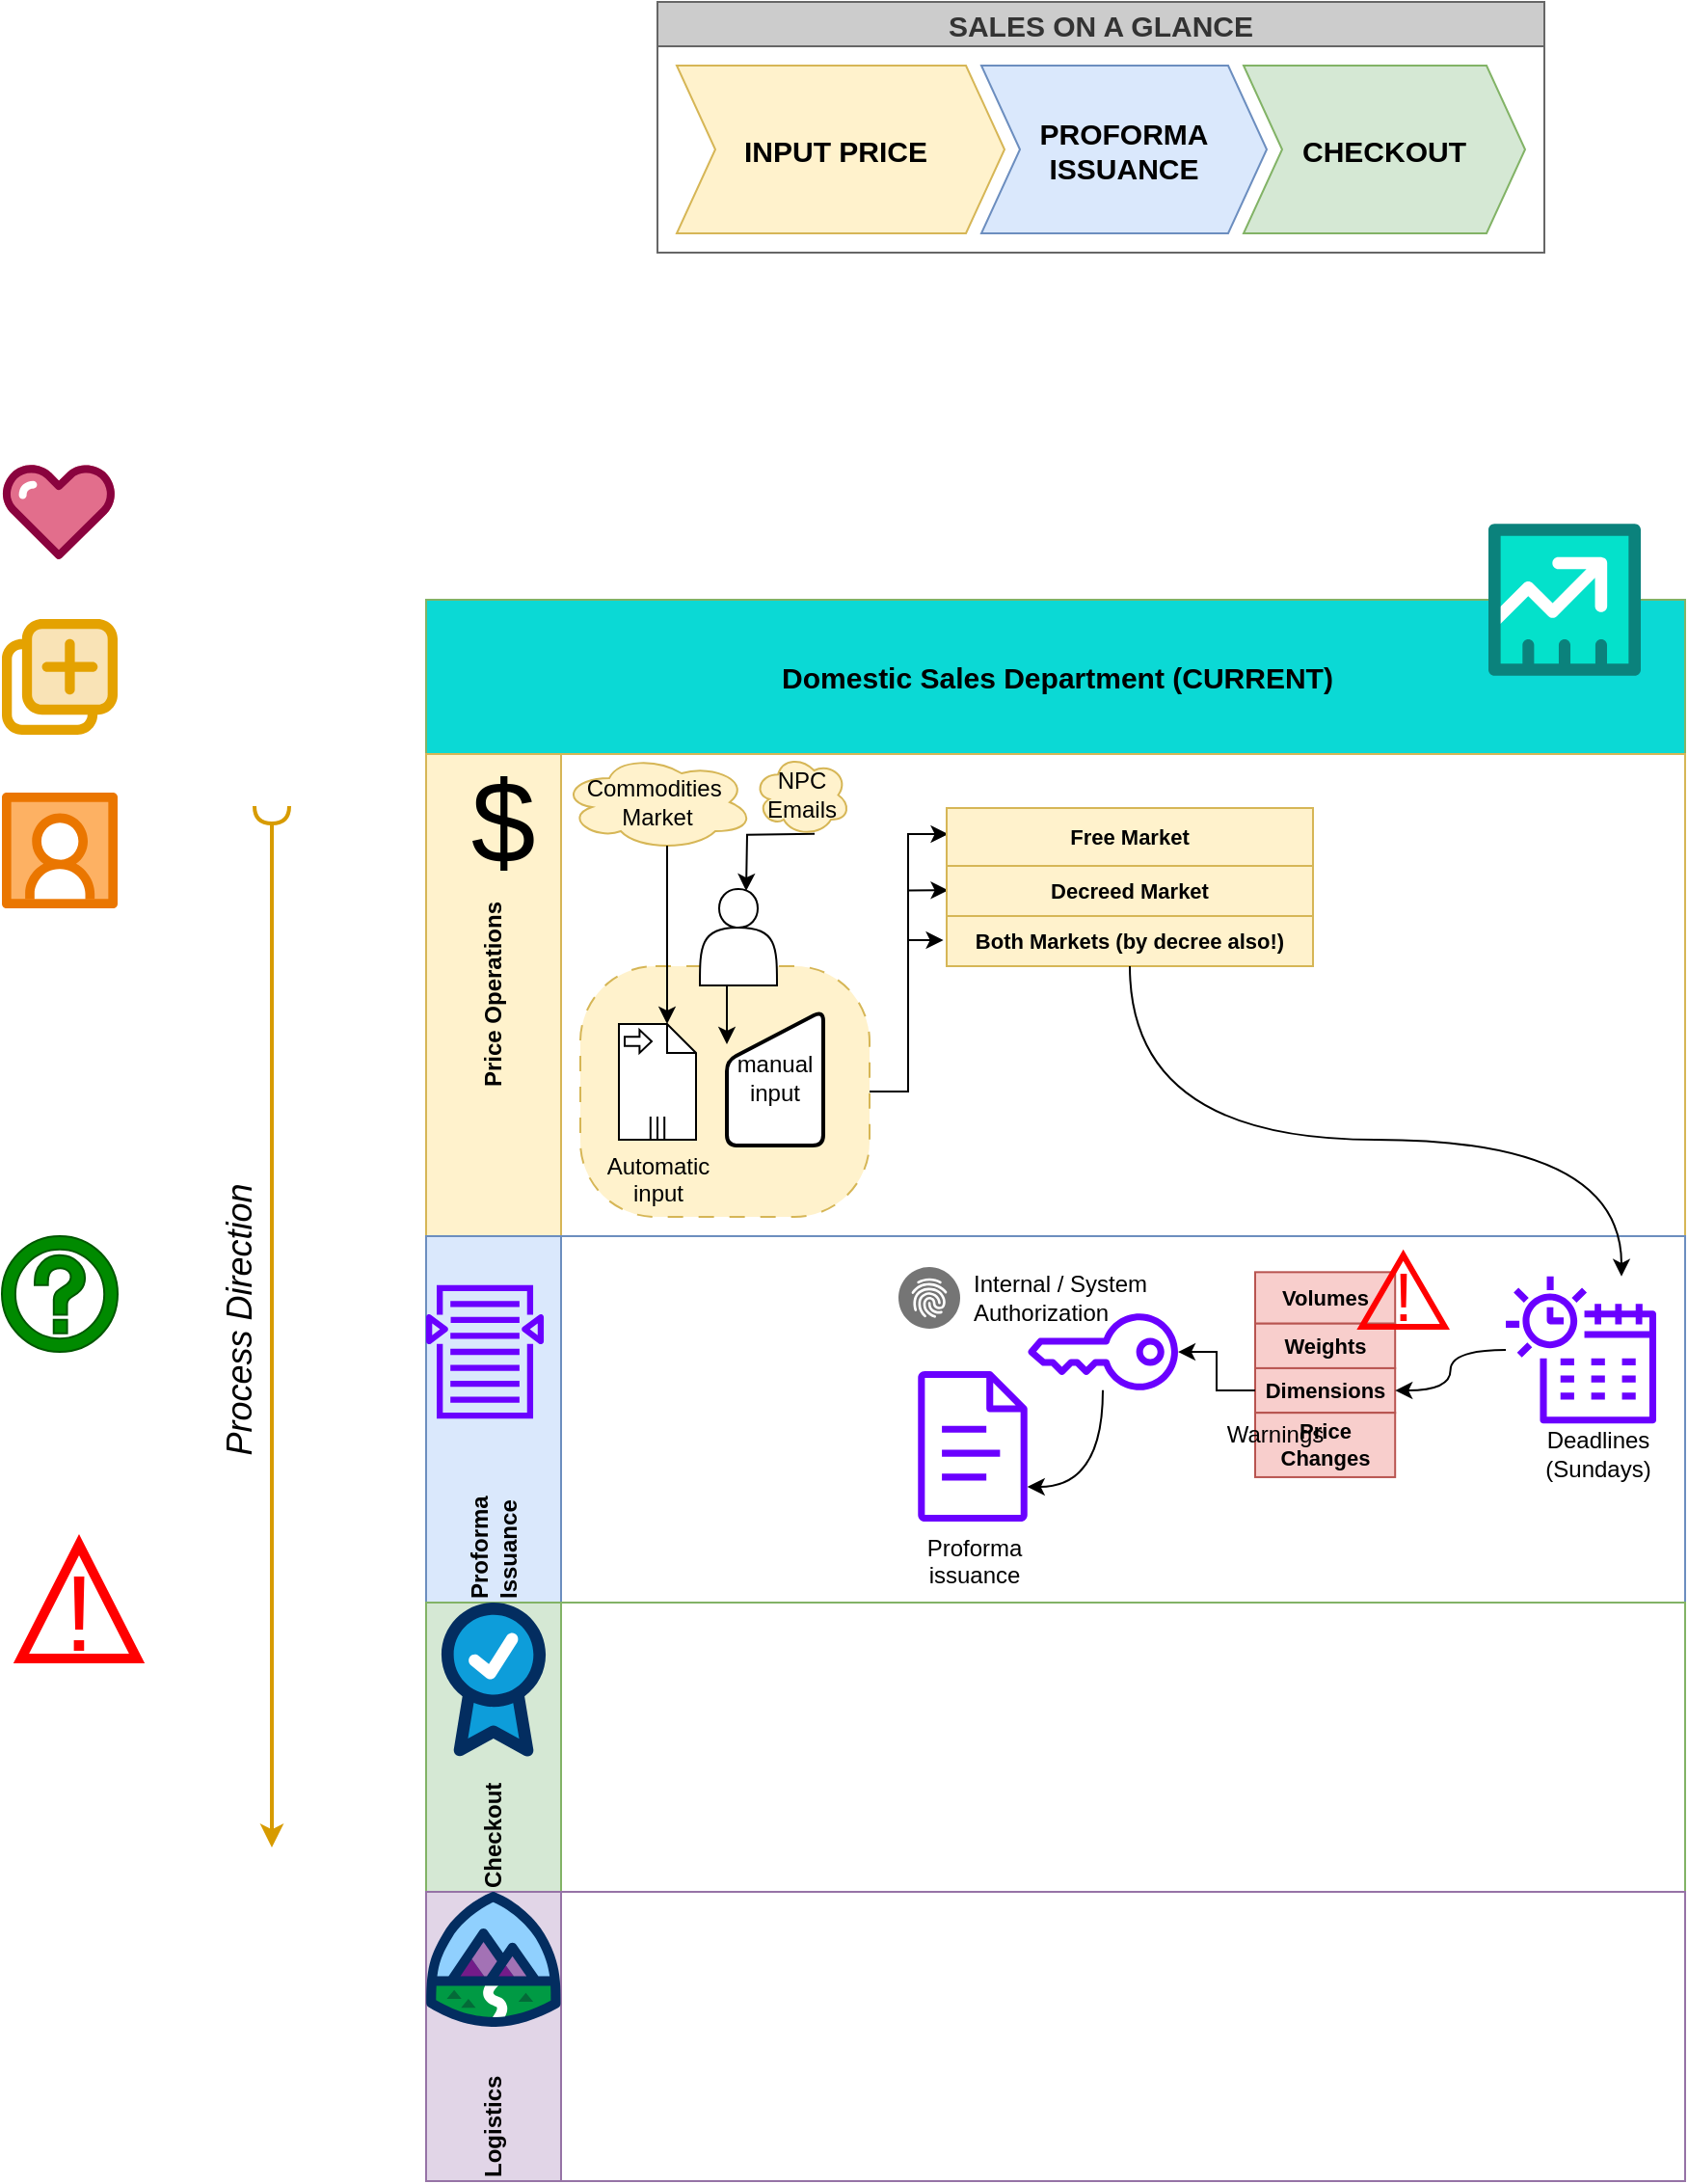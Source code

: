 <mxfile version="24.6.4" type="github">
  <diagram name="Page-1" id="c7488fd3-1785-93aa-aadb-54a6760d102a">
    <mxGraphModel dx="1151" dy="897" grid="1" gridSize="10" guides="1" tooltips="1" connect="1" arrows="1" fold="1" page="0" pageScale="1" pageWidth="1100" pageHeight="850" background="none" math="0" shadow="0">
      <root>
        <mxCell id="0" />
        <mxCell id="1" parent="0" />
        <mxCell id="2b4e8129b02d487f-1" value="Domestic Sales Department (CURRENT)" style="swimlane;html=1;childLayout=stackLayout;horizontal=1;startSize=80;horizontalStack=0;rounded=0;shadow=0;labelBackgroundColor=none;strokeWidth=1;fontFamily=Helvetica;fontSize=15;align=center;fillColor=#0BD9D5;strokeColor=#82b366;" parent="1" vertex="1">
          <mxGeometry x="200" y="110" width="653" height="820" as="geometry" />
        </mxCell>
        <mxCell id="2b4e8129b02d487f-2" value="Price Operations" style="swimlane;html=1;startSize=70;horizontal=0;fillColor=#fff2cc;strokeColor=#d6b656;swimlaneFillColor=none;glass=0;rounded=0;shadow=0;" parent="2b4e8129b02d487f-1" vertex="1">
          <mxGeometry y="80" width="653" height="250" as="geometry" />
        </mxCell>
        <mxCell id="qrnM_26eQoAFYajClJYY-69" value="" style="rounded=1;whiteSpace=wrap;html=1;dashed=1;dashPattern=8 8;fillColor=#fff2cc;strokeColor=#d6b656;arcSize=30;" vertex="1" parent="2b4e8129b02d487f-2">
          <mxGeometry x="80" y="110" width="150" height="130" as="geometry" />
        </mxCell>
        <mxCell id="qrnM_26eQoAFYajClJYY-13" value="Commodities&amp;nbsp;&lt;div&gt;Market&lt;/div&gt;" style="ellipse;shape=cloud;whiteSpace=wrap;html=1;align=center;fillColor=#fff2cc;strokeColor=#d6b656;" vertex="1" parent="2b4e8129b02d487f-2">
          <mxGeometry x="70" width="100" height="50" as="geometry" />
        </mxCell>
        <mxCell id="qrnM_26eQoAFYajClJYY-71" style="edgeStyle=orthogonalEdgeStyle;rounded=0;orthogonalLoop=1;jettySize=auto;html=1;exitX=0.5;exitY=1;exitDx=0;exitDy=0;entryX=0;entryY=0.25;entryDx=0;entryDy=0;" edge="1" parent="2b4e8129b02d487f-2" source="qrnM_26eQoAFYajClJYY-14" target="qrnM_26eQoAFYajClJYY-26">
          <mxGeometry relative="1" as="geometry" />
        </mxCell>
        <mxCell id="qrnM_26eQoAFYajClJYY-14" value="" style="shape=actor;whiteSpace=wrap;html=1;" vertex="1" parent="2b4e8129b02d487f-2">
          <mxGeometry x="142" y="70" width="40" height="50" as="geometry" />
        </mxCell>
        <mxCell id="qrnM_26eQoAFYajClJYY-24" style="edgeStyle=orthogonalEdgeStyle;rounded=0;orthogonalLoop=1;jettySize=auto;html=1;exitX=0.55;exitY=0.95;exitDx=0;exitDy=0;exitPerimeter=0;entryX=0.5;entryY=0;entryDx=0;entryDy=0;" edge="1" parent="2b4e8129b02d487f-2">
          <mxGeometry relative="1" as="geometry">
            <mxPoint x="201.5" y="41.375" as="sourcePoint" />
            <mxPoint x="166" y="71" as="targetPoint" />
          </mxGeometry>
        </mxCell>
        <mxCell id="qrnM_26eQoAFYajClJYY-15" value="&lt;div&gt;NPC&lt;/div&gt;&lt;div&gt;Emails&lt;/div&gt;" style="ellipse;shape=cloud;whiteSpace=wrap;html=1;align=center;fillColor=#fff2cc;strokeColor=#d6b656;" vertex="1" parent="2b4e8129b02d487f-2">
          <mxGeometry x="170" width="50" height="42.5" as="geometry" />
        </mxCell>
        <mxCell id="qrnM_26eQoAFYajClJYY-25" value="Automatic&lt;div&gt;input&lt;/div&gt;" style="shape=mxgraph.bpmn.data;labelPosition=center;verticalLabelPosition=bottom;align=center;verticalAlign=top;size=15;html=1;bpmnTransferType=input;isCollection=1;" vertex="1" parent="2b4e8129b02d487f-2">
          <mxGeometry x="100" y="140" width="40" height="60" as="geometry" />
        </mxCell>
        <mxCell id="qrnM_26eQoAFYajClJYY-26" value="manual&lt;div&gt;input&lt;/div&gt;" style="html=1;strokeWidth=2;shape=manualInput;whiteSpace=wrap;rounded=1;size=26;arcSize=11;" vertex="1" parent="2b4e8129b02d487f-2">
          <mxGeometry x="156" y="133" width="50" height="70" as="geometry" />
        </mxCell>
        <mxCell id="qrnM_26eQoAFYajClJYY-27" style="edgeStyle=orthogonalEdgeStyle;rounded=0;orthogonalLoop=1;jettySize=auto;html=1;exitX=0.55;exitY=0.95;exitDx=0;exitDy=0;exitPerimeter=0;entryX=0;entryY=0;entryDx=25;entryDy=0;entryPerimeter=0;" edge="1" parent="2b4e8129b02d487f-2" source="qrnM_26eQoAFYajClJYY-13" target="qrnM_26eQoAFYajClJYY-25">
          <mxGeometry relative="1" as="geometry" />
        </mxCell>
        <mxCell id="qrnM_26eQoAFYajClJYY-67" value="$" style="text;html=1;align=center;verticalAlign=middle;whiteSpace=wrap;rounded=0;fontSize=60;" vertex="1" parent="2b4e8129b02d487f-2">
          <mxGeometry x="10" y="20" width="60" height="30" as="geometry" />
        </mxCell>
        <mxCell id="qrnM_26eQoAFYajClJYY-84" value="" style="group;fillColor=#fff2cc;strokeColor=#d6b656;container=0;" vertex="1" connectable="0" parent="2b4e8129b02d487f-2">
          <mxGeometry x="270" y="28" width="190" height="82" as="geometry" />
        </mxCell>
        <mxCell id="qrnM_26eQoAFYajClJYY-85" style="edgeStyle=orthogonalEdgeStyle;rounded=0;orthogonalLoop=1;jettySize=auto;html=1;exitX=1;exitY=0.5;exitDx=0;exitDy=0;entryX=0.004;entryY=0.45;entryDx=0;entryDy=0;entryPerimeter=0;" edge="1" parent="2b4e8129b02d487f-2" source="qrnM_26eQoAFYajClJYY-69" target="qrnM_26eQoAFYajClJYY-81">
          <mxGeometry relative="1" as="geometry" />
        </mxCell>
        <mxCell id="qrnM_26eQoAFYajClJYY-86" style="edgeStyle=orthogonalEdgeStyle;rounded=0;orthogonalLoop=1;jettySize=auto;html=1;exitX=1;exitY=0.5;exitDx=0;exitDy=0;entryX=0.004;entryY=0.487;entryDx=0;entryDy=0;entryPerimeter=0;" edge="1" parent="2b4e8129b02d487f-2" source="qrnM_26eQoAFYajClJYY-69" target="qrnM_26eQoAFYajClJYY-82">
          <mxGeometry relative="1" as="geometry" />
        </mxCell>
        <mxCell id="qrnM_26eQoAFYajClJYY-87" style="edgeStyle=orthogonalEdgeStyle;rounded=0;orthogonalLoop=1;jettySize=auto;html=1;exitX=1;exitY=0.5;exitDx=0;exitDy=0;entryX=-0.009;entryY=0.481;entryDx=0;entryDy=0;entryPerimeter=0;" edge="1" parent="2b4e8129b02d487f-2" source="qrnM_26eQoAFYajClJYY-69" target="qrnM_26eQoAFYajClJYY-83">
          <mxGeometry relative="1" as="geometry" />
        </mxCell>
        <mxCell id="qrnM_26eQoAFYajClJYY-81" value="Free Market" style="strokeColor=inherit;fillColor=inherit;gradientColor=inherit;strokeWidth=1;shadow=0;dashed=0;align=center;html=1;shape=mxgraph.mockup.containers.rrect;rSize=0;fontSize=11;fontColor=#000000;fontStyle=1;resizeWidth=1;whiteSpace=wrap;" vertex="1" parent="2b4e8129b02d487f-2">
          <mxGeometry x="270" y="28" width="190" height="30" as="geometry" />
        </mxCell>
        <mxCell id="qrnM_26eQoAFYajClJYY-82" value="Decreed Market" style="strokeColor=inherit;fillColor=inherit;gradientColor=inherit;strokeWidth=1;shadow=0;dashed=0;align=center;html=1;shape=mxgraph.mockup.containers.rrect;rSize=0;fontSize=11;fontColor=#000000;fontStyle=1;resizeWidth=1;whiteSpace=wrap;" vertex="1" parent="2b4e8129b02d487f-2">
          <mxGeometry x="270" y="58" width="190" height="26" as="geometry" />
        </mxCell>
        <mxCell id="qrnM_26eQoAFYajClJYY-83" value="Both Markets (by decree also!)" style="strokeColor=inherit;fillColor=inherit;gradientColor=inherit;strokeWidth=1;shadow=0;dashed=0;align=center;html=1;shape=mxgraph.mockup.containers.rrect;rSize=0;fontSize=11;fontColor=#000000;fontStyle=1;resizeWidth=1;whiteSpace=wrap;" vertex="1" parent="2b4e8129b02d487f-2">
          <mxGeometry x="270" y="84" width="190" height="26" as="geometry" />
        </mxCell>
        <mxCell id="2b4e8129b02d487f-3" value="Proforma&amp;nbsp;&lt;div&gt;Issuance&lt;/div&gt;" style="swimlane;html=1;startSize=70;horizontal=0;fillColor=#dae8fc;strokeColor=#6c8ebf;align=left;" parent="2b4e8129b02d487f-1" vertex="1">
          <mxGeometry y="330" width="653" height="190" as="geometry" />
        </mxCell>
        <mxCell id="qrnM_26eQoAFYajClJYY-46" value="" style="sketch=0;outlineConnect=0;fontColor=#ffffff;fillColor=#6a00ff;strokeColor=#3700CC;dashed=0;verticalLabelPosition=bottom;verticalAlign=top;align=center;html=1;fontSize=12;fontStyle=0;aspect=fixed;pointerEvents=1;shape=mxgraph.aws4.search_documents;" vertex="1" parent="2b4e8129b02d487f-3">
          <mxGeometry y="25" width="61.03" height="70" as="geometry" />
        </mxCell>
        <mxCell id="qrnM_26eQoAFYajClJYY-47" value="&lt;font color=&quot;#000000&quot;&gt;Proforma&lt;/font&gt;&lt;div&gt;&lt;font color=&quot;#000000&quot;&gt;issuance&lt;/font&gt;&lt;/div&gt;" style="sketch=0;outlineConnect=0;fillColor=#6a00ff;strokeColor=#3700CC;dashed=0;verticalLabelPosition=bottom;verticalAlign=top;align=center;html=1;fontSize=12;fontStyle=0;aspect=fixed;pointerEvents=1;shape=mxgraph.aws4.document;fontColor=#ffffff;" vertex="1" parent="2b4e8129b02d487f-3">
          <mxGeometry x="255" y="70" width="57" height="78" as="geometry" />
        </mxCell>
        <mxCell id="qrnM_26eQoAFYajClJYY-103" value="" style="group" vertex="1" connectable="0" parent="2b4e8129b02d487f-3">
          <mxGeometry x="560" y="20" width="78" height="108" as="geometry" />
        </mxCell>
        <mxCell id="qrnM_26eQoAFYajClJYY-32" value="" style="sketch=0;outlineConnect=0;fillColor=#6a00ff;strokeColor=#3700CC;dashed=0;verticalLabelPosition=bottom;verticalAlign=top;align=center;html=1;fontSize=12;fontStyle=0;aspect=fixed;pointerEvents=1;shape=mxgraph.aws4.eventbridge_scheduler;fontFamily=Helvetica;fontColor=#ffffff;" vertex="1" parent="qrnM_26eQoAFYajClJYY-103">
          <mxGeometry width="78" height="78" as="geometry" />
        </mxCell>
        <mxCell id="qrnM_26eQoAFYajClJYY-34" value="Deadlines (Sundays)" style="text;html=1;align=center;verticalAlign=middle;whiteSpace=wrap;rounded=0;" vertex="1" parent="qrnM_26eQoAFYajClJYY-103">
          <mxGeometry x="18" y="78" width="60" height="30" as="geometry" />
        </mxCell>
        <mxCell id="qrnM_26eQoAFYajClJYY-104" value="" style="group" vertex="1" connectable="0" parent="2b4e8129b02d487f-3">
          <mxGeometry x="440" y="10" width="110" height="123.38" as="geometry" />
        </mxCell>
        <mxCell id="qrnM_26eQoAFYajClJYY-89" value="Volumes" style="strokeColor=#b85450;fillColor=#f8cecc;strokeWidth=1;shadow=0;dashed=0;align=center;html=1;shape=mxgraph.mockup.containers.rrect;rSize=0;fontSize=11;fontStyle=1;resizeWidth=1;whiteSpace=wrap;" vertex="1" parent="qrnM_26eQoAFYajClJYY-104">
          <mxGeometry x="-10" y="8.67" width="72.6" height="26.68" as="geometry" />
        </mxCell>
        <mxCell id="qrnM_26eQoAFYajClJYY-90" value="Weights" style="strokeColor=#b85450;fillColor=#f8cecc;strokeWidth=1;shadow=0;dashed=0;align=center;html=1;shape=mxgraph.mockup.containers.rrect;rSize=0;fontSize=11;fontStyle=1;resizeWidth=1;whiteSpace=wrap;" vertex="1" parent="qrnM_26eQoAFYajClJYY-104">
          <mxGeometry x="-10" y="35.35" width="72.6" height="23.12" as="geometry" />
        </mxCell>
        <mxCell id="qrnM_26eQoAFYajClJYY-91" value="Dimensions" style="strokeColor=#b85450;fillColor=#f8cecc;strokeWidth=1;shadow=0;dashed=0;align=center;html=1;shape=mxgraph.mockup.containers.rrect;rSize=0;fontSize=11;fontStyle=1;resizeWidth=1;whiteSpace=wrap;" vertex="1" parent="qrnM_26eQoAFYajClJYY-104">
          <mxGeometry x="-10" y="58.47" width="72.6" height="23.12" as="geometry" />
        </mxCell>
        <mxCell id="qrnM_26eQoAFYajClJYY-97" value="" style="group;fillColor=none;" vertex="1" connectable="0" parent="qrnM_26eQoAFYajClJYY-104">
          <mxGeometry x="40.001" width="53.659" height="36.903" as="geometry" />
        </mxCell>
        <mxCell id="qrnM_26eQoAFYajClJYY-93" value="" style="triangle;whiteSpace=wrap;html=1;rotation=-90;strokeWidth=3;movable=1;resizable=1;rotatable=1;deletable=1;editable=1;locked=0;connectable=1;fillColor=none;fontColor=#ffffff;strokeColor=#FF0000;fontSize=9;" vertex="1" parent="qrnM_26eQoAFYajClJYY-97">
          <mxGeometry x="8.272" y="-3.112" width="37.114" height="43.127" as="geometry" />
        </mxCell>
        <mxCell id="qrnM_26eQoAFYajClJYY-94" value="!" style="text;html=1;align=center;verticalAlign=middle;whiteSpace=wrap;rounded=0;fontSize=35;movable=1;resizable=1;rotatable=1;deletable=1;editable=1;locked=0;connectable=1;fillColor=none;fontColor=#FF0000;strokeColor=none;" vertex="1" parent="qrnM_26eQoAFYajClJYY-97">
          <mxGeometry y="7.781" width="53.659" height="26.677" as="geometry" />
        </mxCell>
        <mxCell id="qrnM_26eQoAFYajClJYY-98" value="Price Changes" style="strokeColor=#b85450;fillColor=#f8cecc;strokeWidth=1;shadow=0;dashed=0;align=center;html=1;shape=mxgraph.mockup.containers.rrect;rSize=0;fontSize=11;fontStyle=1;resizeWidth=1;whiteSpace=wrap;" vertex="1" parent="qrnM_26eQoAFYajClJYY-104">
          <mxGeometry x="-10" y="81.59" width="72.6" height="33.38" as="geometry" />
        </mxCell>
        <mxCell id="qrnM_26eQoAFYajClJYY-106" style="edgeStyle=orthogonalEdgeStyle;rounded=0;orthogonalLoop=1;jettySize=auto;html=1;curved=1;" edge="1" parent="2b4e8129b02d487f-3" source="qrnM_26eQoAFYajClJYY-32" target="qrnM_26eQoAFYajClJYY-91">
          <mxGeometry relative="1" as="geometry" />
        </mxCell>
        <mxCell id="qrnM_26eQoAFYajClJYY-109" value="" style="strokeColor=none;shadow=1;strokeWidth=1;rounded=1;absoluteArcSize=1;arcSize=2;fillColor=none;fontColor=#ffffff;" vertex="1" parent="2b4e8129b02d487f-3">
          <mxGeometry x="240" y="10" width="150" height="44" as="geometry" />
        </mxCell>
        <mxCell id="qrnM_26eQoAFYajClJYY-110" value="Internal / System&lt;br&gt;Authorization" style="sketch=0;dashed=0;connectable=0;html=1;fillColor=#757575;strokeColor=none;shape=mxgraph.gcp2.internal_payment_authorization;part=1;labelPosition=right;verticalLabelPosition=middle;align=left;verticalAlign=middle;spacingLeft=5;fontSize=12;" vertex="1" parent="qrnM_26eQoAFYajClJYY-109">
          <mxGeometry y="0.5" width="32" height="32" relative="1" as="geometry">
            <mxPoint x="5" y="-16" as="offset" />
          </mxGeometry>
        </mxCell>
        <mxCell id="qrnM_26eQoAFYajClJYY-115" style="edgeStyle=orthogonalEdgeStyle;rounded=0;orthogonalLoop=1;jettySize=auto;html=1;curved=1;" edge="1" parent="2b4e8129b02d487f-3" source="qrnM_26eQoAFYajClJYY-111" target="qrnM_26eQoAFYajClJYY-47">
          <mxGeometry relative="1" as="geometry">
            <Array as="points">
              <mxPoint x="351" y="130" />
            </Array>
          </mxGeometry>
        </mxCell>
        <mxCell id="qrnM_26eQoAFYajClJYY-111" value="" style="sketch=0;outlineConnect=0;fontColor=#ffffff;gradientColor=none;fillColor=#6a00ff;strokeColor=#3700CC;dashed=0;verticalLabelPosition=bottom;verticalAlign=top;align=center;html=1;fontSize=12;fontStyle=0;aspect=fixed;pointerEvents=1;shape=mxgraph.aws4.addon;rotation=-180;fontFamily=Helvetica;" vertex="1" parent="2b4e8129b02d487f-3">
          <mxGeometry x="312" y="40.0" width="78" height="40" as="geometry" />
        </mxCell>
        <mxCell id="qrnM_26eQoAFYajClJYY-112" style="edgeStyle=orthogonalEdgeStyle;rounded=0;orthogonalLoop=1;jettySize=auto;html=1;" edge="1" parent="2b4e8129b02d487f-3" source="qrnM_26eQoAFYajClJYY-91" target="qrnM_26eQoAFYajClJYY-111">
          <mxGeometry relative="1" as="geometry" />
        </mxCell>
        <mxCell id="qrnM_26eQoAFYajClJYY-12" value="Checkout" style="swimlane;html=1;startSize=70;horizontal=0;fillColor=#d5e8d4;strokeColor=#82b366;align=left;" vertex="1" parent="2b4e8129b02d487f-1">
          <mxGeometry y="520" width="653" height="150" as="geometry" />
        </mxCell>
        <mxCell id="qrnM_26eQoAFYajClJYY-45" value="" style="verticalLabelPosition=bottom;aspect=fixed;html=1;shape=mxgraph.salesforce.success;" vertex="1" parent="qrnM_26eQoAFYajClJYY-12">
          <mxGeometry x="7.8" width="54.4" height="80" as="geometry" />
        </mxCell>
        <mxCell id="2b4e8129b02d487f-4" value="Logistics" style="swimlane;html=1;startSize=70;horizontal=0;fillColor=#e1d5e7;strokeColor=#9673a6;verticalAlign=middle;align=left;" parent="2b4e8129b02d487f-1" vertex="1">
          <mxGeometry y="670" width="653" height="150" as="geometry" />
        </mxCell>
        <mxCell id="qrnM_26eQoAFYajClJYY-43" value="" style="verticalLabelPosition=bottom;aspect=fixed;html=1;shape=mxgraph.salesforce.learning;" vertex="1" parent="2b4e8129b02d487f-4">
          <mxGeometry width="70" height="70" as="geometry" />
        </mxCell>
        <mxCell id="qrnM_26eQoAFYajClJYY-101" style="edgeStyle=orthogonalEdgeStyle;rounded=0;orthogonalLoop=1;jettySize=auto;html=1;curved=1;" edge="1" parent="2b4e8129b02d487f-1" source="qrnM_26eQoAFYajClJYY-83" target="qrnM_26eQoAFYajClJYY-32">
          <mxGeometry relative="1" as="geometry">
            <mxPoint x="580" y="390" as="targetPoint" />
            <Array as="points">
              <mxPoint x="365" y="280" />
              <mxPoint x="620" y="280" />
              <mxPoint x="620" y="390" />
            </Array>
          </mxGeometry>
        </mxCell>
        <mxCell id="qrnM_26eQoAFYajClJYY-1" value="" style="endArrow=classic;html=1;rounded=0;strokeWidth=2;startArrow=halfCircle;startFill=0;fillColor=#ffe6cc;strokeColor=#d79b00;" edge="1" parent="1">
          <mxGeometry width="50" height="50" relative="1" as="geometry">
            <mxPoint x="120" y="217" as="sourcePoint" />
            <mxPoint x="120" y="757" as="targetPoint" />
          </mxGeometry>
        </mxCell>
        <mxCell id="qrnM_26eQoAFYajClJYY-2" value="Process Direction" style="edgeLabel;html=1;align=center;verticalAlign=bottom;resizable=0;points=[];horizontal=0;fontSize=18;fontStyle=2" vertex="1" connectable="0" parent="qrnM_26eQoAFYajClJYY-1">
          <mxGeometry x="-0.01" y="-3" relative="1" as="geometry">
            <mxPoint as="offset" />
          </mxGeometry>
        </mxCell>
        <mxCell id="qrnM_26eQoAFYajClJYY-36" value="SALES ON A GLANCE" style="swimlane;childLayout=stackLayout;horizontal=1;fillColor=#CCCCCC;horizontalStack=1;resizeParent=1;resizeParentMax=0;resizeLast=0;collapsible=0;strokeColor=#666666;stackBorder=10;stackSpacing=-12;resizable=1;align=center;points=[];whiteSpace=wrap;html=1;rounded=0;shadow=0;strokeWidth=1;verticalAlign=middle;fontFamily=Helvetica;fontSize=15;fontColor=#333333;fontStyle=1;labelBackgroundColor=none;" vertex="1" parent="1">
          <mxGeometry x="320" y="-200" width="460" height="130" as="geometry" />
        </mxCell>
        <mxCell id="qrnM_26eQoAFYajClJYY-37" value="INPUT PRICE&lt;span style=&quot;white-space: pre;&quot;&gt;&#x9;&lt;/span&gt;" style="shape=step;perimeter=stepPerimeter;fixedSize=1;points=[];whiteSpace=wrap;html=1;fillColor=#fff2cc;strokeColor=#d6b656;rounded=0;shadow=0;strokeWidth=1;align=center;verticalAlign=middle;fontFamily=Helvetica;fontSize=15;fontStyle=1;labelBackgroundColor=none;" vertex="1" parent="qrnM_26eQoAFYajClJYY-36">
          <mxGeometry x="10" y="33" width="170" height="87" as="geometry" />
        </mxCell>
        <mxCell id="qrnM_26eQoAFYajClJYY-38" value="PROFORMA&lt;div&gt;ISSUANCE&lt;/div&gt;" style="shape=step;perimeter=stepPerimeter;fixedSize=1;points=[];whiteSpace=wrap;html=1;rounded=0;shadow=0;strokeColor=#6c8ebf;strokeWidth=1;align=center;verticalAlign=middle;fontFamily=Helvetica;fontSize=15;fontStyle=1;labelBackgroundColor=none;fillColor=#dae8fc;" vertex="1" parent="qrnM_26eQoAFYajClJYY-36">
          <mxGeometry x="168" y="33" width="148" height="87" as="geometry" />
        </mxCell>
        <mxCell id="qrnM_26eQoAFYajClJYY-39" value="CHECKOUT" style="shape=step;perimeter=stepPerimeter;fixedSize=1;points=[];whiteSpace=wrap;html=1;rounded=0;shadow=0;strokeColor=#82b366;strokeWidth=1;align=center;verticalAlign=middle;fontFamily=Helvetica;fontSize=15;fontStyle=1;labelBackgroundColor=none;fillColor=#d5e8d4;" vertex="1" parent="qrnM_26eQoAFYajClJYY-36">
          <mxGeometry x="304" y="33" width="146" height="87" as="geometry" />
        </mxCell>
        <mxCell id="qrnM_26eQoAFYajClJYY-40" value="" style="verticalLabelPosition=bottom;aspect=fixed;html=1;shape=mxgraph.salesforce.partners;" vertex="1" parent="1">
          <mxGeometry x="-20" y="120" width="60" height="60" as="geometry" />
        </mxCell>
        <mxCell id="qrnM_26eQoAFYajClJYY-41" value="" style="verticalLabelPosition=bottom;aspect=fixed;html=1;shape=mxgraph.salesforce.social_studio;" vertex="1" parent="1">
          <mxGeometry x="-20" y="210" width="60" height="60" as="geometry" />
        </mxCell>
        <mxCell id="qrnM_26eQoAFYajClJYY-42" value="" style="verticalLabelPosition=bottom;aspect=fixed;html=1;shape=mxgraph.salesforce.service;" vertex="1" parent="1">
          <mxGeometry x="-20" y="40" width="60" height="49.2" as="geometry" />
        </mxCell>
        <mxCell id="qrnM_26eQoAFYajClJYY-44" value="" style="verticalLabelPosition=bottom;aspect=fixed;html=1;shape=mxgraph.salesforce.sales;" vertex="1" parent="1">
          <mxGeometry x="751" y="70" width="79" height="80" as="geometry" />
        </mxCell>
        <mxCell id="qrnM_26eQoAFYajClJYY-48" value="" style="shape=mxgraph.signs.travel.information_1;html=1;pointerEvents=1;verticalLabelPosition=bottom;verticalAlign=top;align=center;sketch=0;fillColor=#008a00;strokeColor=#005700;fontColor=#ffffff;" vertex="1" parent="1">
          <mxGeometry x="-20" y="440" width="60" height="60" as="geometry" />
        </mxCell>
        <mxCell id="qrnM_26eQoAFYajClJYY-51" value="" style="group" vertex="1" connectable="0" parent="1">
          <mxGeometry x="-10.0" y="600" width="60" height="59" as="geometry" />
        </mxCell>
        <mxCell id="qrnM_26eQoAFYajClJYY-49" value="" style="triangle;whiteSpace=wrap;html=1;rotation=-90;strokeWidth=5;movable=1;resizable=1;rotatable=1;deletable=1;editable=1;locked=0;connectable=1;fillColor=none;fontColor=#ffffff;strokeColor=#FF0000;" vertex="1" parent="qrnM_26eQoAFYajClJYY-51">
          <mxGeometry x="0.5" y="-0.5" width="59" height="60" as="geometry" />
        </mxCell>
        <mxCell id="qrnM_26eQoAFYajClJYY-50" value="!" style="text;html=1;align=center;verticalAlign=middle;whiteSpace=wrap;rounded=0;fontSize=56;movable=1;resizable=1;rotatable=1;deletable=1;editable=1;locked=0;connectable=1;fillColor=none;fontColor=#FF0000;strokeColor=none;" vertex="1" parent="qrnM_26eQoAFYajClJYY-51">
          <mxGeometry x="3.553e-15" y="20" width="60" height="30" as="geometry" />
        </mxCell>
        <mxCell id="qrnM_26eQoAFYajClJYY-107" value="Warnings" style="text;html=1;align=center;verticalAlign=middle;resizable=0;points=[];autosize=1;strokeColor=none;fillColor=none;" vertex="1" parent="1">
          <mxGeometry x="605" y="528" width="70" height="30" as="geometry" />
        </mxCell>
      </root>
    </mxGraphModel>
  </diagram>
</mxfile>
